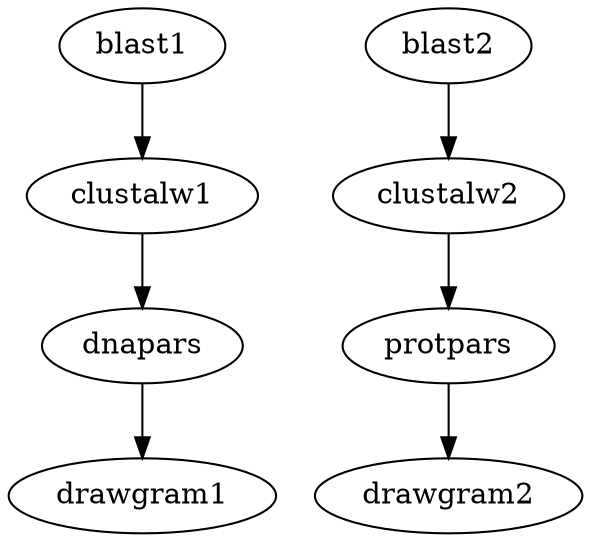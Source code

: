 digraph {
	dnapars -> drawgram1 ;
	blast2 -> clustalw2 ;
	protpars -> drawgram2 ;
	clustalw1 -> dnapars ;
	clustalw2 -> protpars ;
	blast1 -> clustalw1 ;
}
